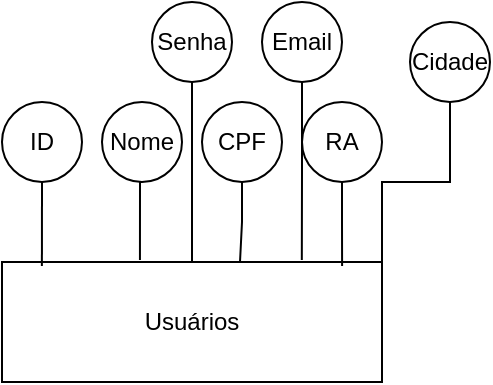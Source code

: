 <mxfile version="20.7.4" type="device"><diagram id="IZH40zwxRCRqbkDH12Qk" name="Página-1"><mxGraphModel dx="864" dy="516" grid="1" gridSize="10" guides="1" tooltips="1" connect="1" arrows="1" fold="1" page="1" pageScale="1" pageWidth="827" pageHeight="1169" math="0" shadow="0"><root><mxCell id="0"/><mxCell id="1" parent="0"/><mxCell id="QTT9K-azBDGcJhWddFqv-1" value="Usuários" style="rounded=0;whiteSpace=wrap;html=1;" vertex="1" parent="1"><mxGeometry x="170" y="200" width="190" height="60" as="geometry"/></mxCell><mxCell id="QTT9K-azBDGcJhWddFqv-3" style="edgeStyle=orthogonalEdgeStyle;rounded=0;orthogonalLoop=1;jettySize=auto;html=1;exitX=0.5;exitY=1;exitDx=0;exitDy=0;entryX=0.105;entryY=0.033;entryDx=0;entryDy=0;entryPerimeter=0;endArrow=none;endFill=0;" edge="1" parent="1" source="QTT9K-azBDGcJhWddFqv-2" target="QTT9K-azBDGcJhWddFqv-1"><mxGeometry relative="1" as="geometry"/></mxCell><mxCell id="QTT9K-azBDGcJhWddFqv-2" value="ID" style="ellipse;whiteSpace=wrap;html=1;aspect=fixed;" vertex="1" parent="1"><mxGeometry x="170" y="120" width="40" height="40" as="geometry"/></mxCell><mxCell id="QTT9K-azBDGcJhWddFqv-5" style="edgeStyle=orthogonalEdgeStyle;rounded=0;orthogonalLoop=1;jettySize=auto;html=1;exitX=0.5;exitY=1;exitDx=0;exitDy=0;entryX=0.363;entryY=-0.017;entryDx=0;entryDy=0;entryPerimeter=0;endArrow=none;endFill=0;" edge="1" parent="1" source="QTT9K-azBDGcJhWddFqv-4" target="QTT9K-azBDGcJhWddFqv-1"><mxGeometry relative="1" as="geometry"/></mxCell><mxCell id="QTT9K-azBDGcJhWddFqv-4" value="Nome" style="ellipse;whiteSpace=wrap;html=1;aspect=fixed;" vertex="1" parent="1"><mxGeometry x="220" y="120" width="40" height="40" as="geometry"/></mxCell><mxCell id="QTT9K-azBDGcJhWddFqv-7" style="edgeStyle=orthogonalEdgeStyle;rounded=0;orthogonalLoop=1;jettySize=auto;html=1;exitX=0.5;exitY=1;exitDx=0;exitDy=0;endArrow=none;endFill=0;" edge="1" parent="1" source="QTT9K-azBDGcJhWddFqv-6"><mxGeometry relative="1" as="geometry"><mxPoint x="289" y="200" as="targetPoint"/></mxGeometry></mxCell><mxCell id="QTT9K-azBDGcJhWddFqv-6" value="CPF" style="ellipse;whiteSpace=wrap;html=1;aspect=fixed;" vertex="1" parent="1"><mxGeometry x="270" y="120" width="40" height="40" as="geometry"/></mxCell><mxCell id="QTT9K-azBDGcJhWddFqv-9" style="edgeStyle=orthogonalEdgeStyle;rounded=0;orthogonalLoop=1;jettySize=auto;html=1;exitX=0.5;exitY=1;exitDx=0;exitDy=0;entryX=0.895;entryY=0.033;entryDx=0;entryDy=0;entryPerimeter=0;endArrow=none;endFill=0;" edge="1" parent="1" source="QTT9K-azBDGcJhWddFqv-8" target="QTT9K-azBDGcJhWddFqv-1"><mxGeometry relative="1" as="geometry"/></mxCell><mxCell id="QTT9K-azBDGcJhWddFqv-8" value="RA" style="ellipse;whiteSpace=wrap;html=1;aspect=fixed;" vertex="1" parent="1"><mxGeometry x="320" y="120" width="40" height="40" as="geometry"/></mxCell><mxCell id="QTT9K-azBDGcJhWddFqv-11" style="edgeStyle=orthogonalEdgeStyle;rounded=0;orthogonalLoop=1;jettySize=auto;html=1;exitX=0.5;exitY=1;exitDx=0;exitDy=0;entryX=0.789;entryY=-0.017;entryDx=0;entryDy=0;entryPerimeter=0;endArrow=none;endFill=0;" edge="1" parent="1" source="QTT9K-azBDGcJhWddFqv-10" target="QTT9K-azBDGcJhWddFqv-1"><mxGeometry relative="1" as="geometry"/></mxCell><mxCell id="QTT9K-azBDGcJhWddFqv-10" value="Email" style="ellipse;whiteSpace=wrap;html=1;aspect=fixed;" vertex="1" parent="1"><mxGeometry x="300" y="70" width="40" height="40" as="geometry"/></mxCell><mxCell id="QTT9K-azBDGcJhWddFqv-13" style="edgeStyle=orthogonalEdgeStyle;rounded=0;orthogonalLoop=1;jettySize=auto;html=1;exitX=0.5;exitY=1;exitDx=0;exitDy=0;entryX=0.5;entryY=0;entryDx=0;entryDy=0;endArrow=none;endFill=0;" edge="1" parent="1" source="QTT9K-azBDGcJhWddFqv-12" target="QTT9K-azBDGcJhWddFqv-1"><mxGeometry relative="1" as="geometry"/></mxCell><mxCell id="QTT9K-azBDGcJhWddFqv-12" value="Senha" style="ellipse;whiteSpace=wrap;html=1;aspect=fixed;" vertex="1" parent="1"><mxGeometry x="245" y="70" width="40" height="40" as="geometry"/></mxCell><mxCell id="QTT9K-azBDGcJhWddFqv-15" style="edgeStyle=orthogonalEdgeStyle;rounded=0;orthogonalLoop=1;jettySize=auto;html=1;exitX=0.5;exitY=1;exitDx=0;exitDy=0;entryX=1;entryY=0;entryDx=0;entryDy=0;endArrow=none;endFill=0;" edge="1" parent="1" source="QTT9K-azBDGcJhWddFqv-14" target="QTT9K-azBDGcJhWddFqv-1"><mxGeometry relative="1" as="geometry"/></mxCell><mxCell id="QTT9K-azBDGcJhWddFqv-14" value="Cidade" style="ellipse;whiteSpace=wrap;html=1;aspect=fixed;" vertex="1" parent="1"><mxGeometry x="374" y="80" width="40" height="40" as="geometry"/></mxCell></root></mxGraphModel></diagram></mxfile>